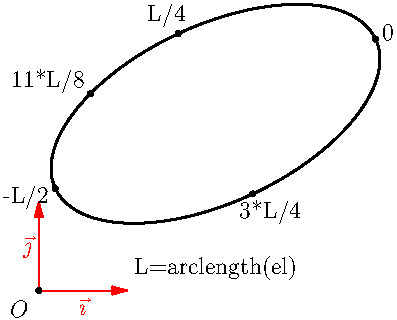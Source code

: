 import geometry; size(7cm,0);
show(currentcoordsys, xpen=invisible);
ellipse el=ellipse((point)(2,2),2,1,25);
draw(el, linewidth(bp));
real L=arclength(el);
dot("0", curpoint(el,0), dir(25));
dot("L/4", curpoint(el,L/4), dir(115));
dot("3*L/4", curpoint(el,3*L/4), -dir(115));
dot("-L/2", curpoint(el, -L/2), -dir(25));
dot("11*L/8", curpoint(el, 11*L/8), dir(145));
label("L=arclength(el)",(2,0.25));
